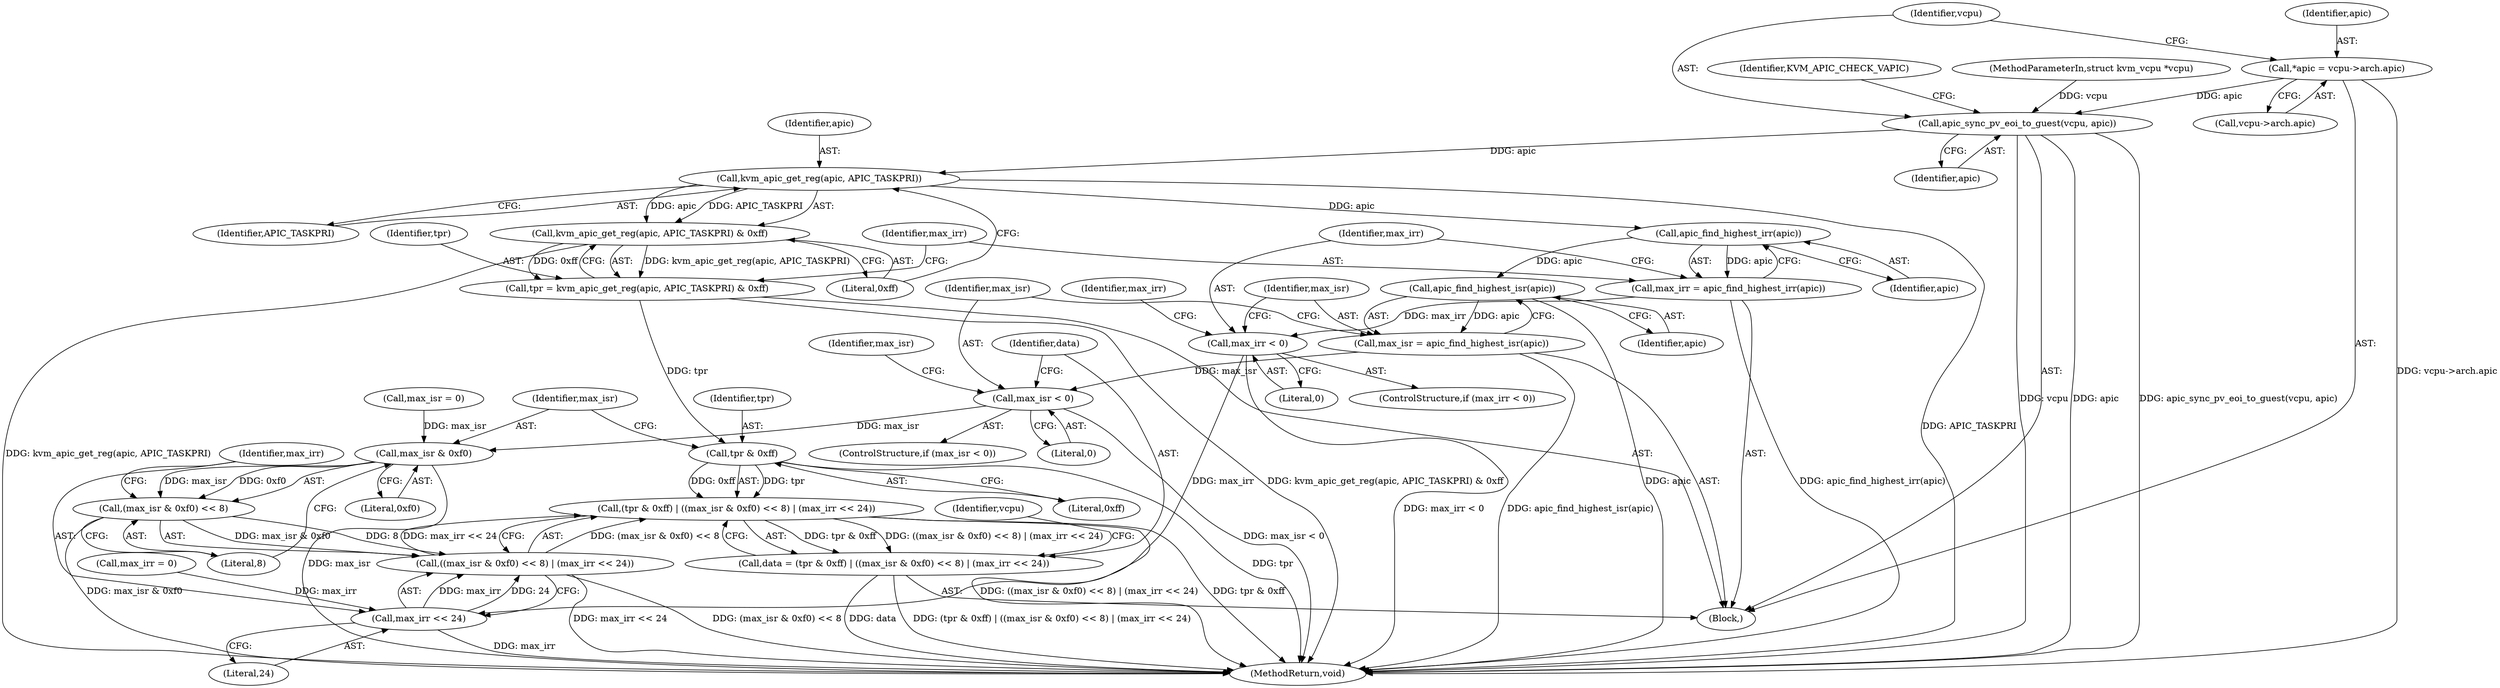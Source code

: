 digraph "0_linux_fda4e2e85589191b123d31cdc21fd33ee70f50fd_1@pointer" {
"1000108" [label="(Call,*apic = vcpu->arch.apic)"];
"1000115" [label="(Call,apic_sync_pv_eoi_to_guest(vcpu, apic))"];
"1000132" [label="(Call,kvm_apic_get_reg(apic, APIC_TASKPRI))"];
"1000131" [label="(Call,kvm_apic_get_reg(apic, APIC_TASKPRI) & 0xff)"];
"1000129" [label="(Call,tpr = kvm_apic_get_reg(apic, APIC_TASKPRI) & 0xff)"];
"1000161" [label="(Call,tpr & 0xff)"];
"1000160" [label="(Call,(tpr & 0xff) | ((max_isr & 0xf0) << 8) | (max_irr << 24))"];
"1000158" [label="(Call,data = (tpr & 0xff) | ((max_isr & 0xf0) << 8) | (max_irr << 24))"];
"1000138" [label="(Call,apic_find_highest_irr(apic))"];
"1000136" [label="(Call,max_irr = apic_find_highest_irr(apic))"];
"1000141" [label="(Call,max_irr < 0)"];
"1000170" [label="(Call,max_irr << 24)"];
"1000164" [label="(Call,((max_isr & 0xf0) << 8) | (max_irr << 24))"];
"1000149" [label="(Call,apic_find_highest_isr(apic))"];
"1000147" [label="(Call,max_isr = apic_find_highest_isr(apic))"];
"1000152" [label="(Call,max_isr < 0)"];
"1000166" [label="(Call,max_isr & 0xf0)"];
"1000165" [label="(Call,(max_isr & 0xf0) << 8)"];
"1000139" [label="(Identifier,apic)"];
"1000166" [label="(Call,max_isr & 0xf0)"];
"1000175" [label="(Identifier,vcpu)"];
"1000151" [label="(ControlStructure,if (max_isr < 0))"];
"1000137" [label="(Identifier,max_irr)"];
"1000130" [label="(Identifier,tpr)"];
"1000167" [label="(Identifier,max_isr)"];
"1000143" [label="(Literal,0)"];
"1000155" [label="(Call,max_isr = 0)"];
"1000117" [label="(Identifier,apic)"];
"1000109" [label="(Identifier,apic)"];
"1000141" [label="(Call,max_irr < 0)"];
"1000140" [label="(ControlStructure,if (max_irr < 0))"];
"1000171" [label="(Identifier,max_irr)"];
"1000165" [label="(Call,(max_isr & 0xf0) << 8)"];
"1000110" [label="(Call,vcpu->arch.apic)"];
"1000189" [label="(MethodReturn,void)"];
"1000161" [label="(Call,tpr & 0xff)"];
"1000142" [label="(Identifier,max_irr)"];
"1000164" [label="(Call,((max_isr & 0xf0) << 8) | (max_irr << 24))"];
"1000101" [label="(MethodParameterIn,struct kvm_vcpu *vcpu)"];
"1000156" [label="(Identifier,max_isr)"];
"1000136" [label="(Call,max_irr = apic_find_highest_irr(apic))"];
"1000138" [label="(Call,apic_find_highest_irr(apic))"];
"1000160" [label="(Call,(tpr & 0xff) | ((max_isr & 0xf0) << 8) | (max_irr << 24))"];
"1000135" [label="(Literal,0xff)"];
"1000108" [label="(Call,*apic = vcpu->arch.apic)"];
"1000148" [label="(Identifier,max_isr)"];
"1000147" [label="(Call,max_isr = apic_find_highest_isr(apic))"];
"1000169" [label="(Literal,8)"];
"1000129" [label="(Call,tpr = kvm_apic_get_reg(apic, APIC_TASKPRI) & 0xff)"];
"1000153" [label="(Identifier,max_isr)"];
"1000133" [label="(Identifier,apic)"];
"1000131" [label="(Call,kvm_apic_get_reg(apic, APIC_TASKPRI) & 0xff)"];
"1000159" [label="(Identifier,data)"];
"1000162" [label="(Identifier,tpr)"];
"1000168" [label="(Literal,0xf0)"];
"1000163" [label="(Literal,0xff)"];
"1000102" [label="(Block,)"];
"1000149" [label="(Call,apic_find_highest_isr(apic))"];
"1000116" [label="(Identifier,vcpu)"];
"1000115" [label="(Call,apic_sync_pv_eoi_to_guest(vcpu, apic))"];
"1000154" [label="(Literal,0)"];
"1000134" [label="(Identifier,APIC_TASKPRI)"];
"1000132" [label="(Call,kvm_apic_get_reg(apic, APIC_TASKPRI))"];
"1000170" [label="(Call,max_irr << 24)"];
"1000152" [label="(Call,max_isr < 0)"];
"1000145" [label="(Identifier,max_irr)"];
"1000150" [label="(Identifier,apic)"];
"1000158" [label="(Call,data = (tpr & 0xff) | ((max_isr & 0xf0) << 8) | (max_irr << 24))"];
"1000172" [label="(Literal,24)"];
"1000121" [label="(Identifier,KVM_APIC_CHECK_VAPIC)"];
"1000144" [label="(Call,max_irr = 0)"];
"1000108" -> "1000102"  [label="AST: "];
"1000108" -> "1000110"  [label="CFG: "];
"1000109" -> "1000108"  [label="AST: "];
"1000110" -> "1000108"  [label="AST: "];
"1000116" -> "1000108"  [label="CFG: "];
"1000108" -> "1000189"  [label="DDG: vcpu->arch.apic"];
"1000108" -> "1000115"  [label="DDG: apic"];
"1000115" -> "1000102"  [label="AST: "];
"1000115" -> "1000117"  [label="CFG: "];
"1000116" -> "1000115"  [label="AST: "];
"1000117" -> "1000115"  [label="AST: "];
"1000121" -> "1000115"  [label="CFG: "];
"1000115" -> "1000189"  [label="DDG: apic"];
"1000115" -> "1000189"  [label="DDG: apic_sync_pv_eoi_to_guest(vcpu, apic)"];
"1000115" -> "1000189"  [label="DDG: vcpu"];
"1000101" -> "1000115"  [label="DDG: vcpu"];
"1000115" -> "1000132"  [label="DDG: apic"];
"1000132" -> "1000131"  [label="AST: "];
"1000132" -> "1000134"  [label="CFG: "];
"1000133" -> "1000132"  [label="AST: "];
"1000134" -> "1000132"  [label="AST: "];
"1000135" -> "1000132"  [label="CFG: "];
"1000132" -> "1000189"  [label="DDG: APIC_TASKPRI"];
"1000132" -> "1000131"  [label="DDG: apic"];
"1000132" -> "1000131"  [label="DDG: APIC_TASKPRI"];
"1000132" -> "1000138"  [label="DDG: apic"];
"1000131" -> "1000129"  [label="AST: "];
"1000131" -> "1000135"  [label="CFG: "];
"1000135" -> "1000131"  [label="AST: "];
"1000129" -> "1000131"  [label="CFG: "];
"1000131" -> "1000189"  [label="DDG: kvm_apic_get_reg(apic, APIC_TASKPRI)"];
"1000131" -> "1000129"  [label="DDG: kvm_apic_get_reg(apic, APIC_TASKPRI)"];
"1000131" -> "1000129"  [label="DDG: 0xff"];
"1000129" -> "1000102"  [label="AST: "];
"1000130" -> "1000129"  [label="AST: "];
"1000137" -> "1000129"  [label="CFG: "];
"1000129" -> "1000189"  [label="DDG: kvm_apic_get_reg(apic, APIC_TASKPRI) & 0xff"];
"1000129" -> "1000161"  [label="DDG: tpr"];
"1000161" -> "1000160"  [label="AST: "];
"1000161" -> "1000163"  [label="CFG: "];
"1000162" -> "1000161"  [label="AST: "];
"1000163" -> "1000161"  [label="AST: "];
"1000167" -> "1000161"  [label="CFG: "];
"1000161" -> "1000189"  [label="DDG: tpr"];
"1000161" -> "1000160"  [label="DDG: tpr"];
"1000161" -> "1000160"  [label="DDG: 0xff"];
"1000160" -> "1000158"  [label="AST: "];
"1000160" -> "1000164"  [label="CFG: "];
"1000164" -> "1000160"  [label="AST: "];
"1000158" -> "1000160"  [label="CFG: "];
"1000160" -> "1000189"  [label="DDG: ((max_isr & 0xf0) << 8) | (max_irr << 24)"];
"1000160" -> "1000189"  [label="DDG: tpr & 0xff"];
"1000160" -> "1000158"  [label="DDG: tpr & 0xff"];
"1000160" -> "1000158"  [label="DDG: ((max_isr & 0xf0) << 8) | (max_irr << 24)"];
"1000164" -> "1000160"  [label="DDG: (max_isr & 0xf0) << 8"];
"1000164" -> "1000160"  [label="DDG: max_irr << 24"];
"1000158" -> "1000102"  [label="AST: "];
"1000159" -> "1000158"  [label="AST: "];
"1000175" -> "1000158"  [label="CFG: "];
"1000158" -> "1000189"  [label="DDG: (tpr & 0xff) | ((max_isr & 0xf0) << 8) | (max_irr << 24)"];
"1000158" -> "1000189"  [label="DDG: data"];
"1000138" -> "1000136"  [label="AST: "];
"1000138" -> "1000139"  [label="CFG: "];
"1000139" -> "1000138"  [label="AST: "];
"1000136" -> "1000138"  [label="CFG: "];
"1000138" -> "1000136"  [label="DDG: apic"];
"1000138" -> "1000149"  [label="DDG: apic"];
"1000136" -> "1000102"  [label="AST: "];
"1000137" -> "1000136"  [label="AST: "];
"1000142" -> "1000136"  [label="CFG: "];
"1000136" -> "1000189"  [label="DDG: apic_find_highest_irr(apic)"];
"1000136" -> "1000141"  [label="DDG: max_irr"];
"1000141" -> "1000140"  [label="AST: "];
"1000141" -> "1000143"  [label="CFG: "];
"1000142" -> "1000141"  [label="AST: "];
"1000143" -> "1000141"  [label="AST: "];
"1000145" -> "1000141"  [label="CFG: "];
"1000148" -> "1000141"  [label="CFG: "];
"1000141" -> "1000189"  [label="DDG: max_irr < 0"];
"1000141" -> "1000170"  [label="DDG: max_irr"];
"1000170" -> "1000164"  [label="AST: "];
"1000170" -> "1000172"  [label="CFG: "];
"1000171" -> "1000170"  [label="AST: "];
"1000172" -> "1000170"  [label="AST: "];
"1000164" -> "1000170"  [label="CFG: "];
"1000170" -> "1000189"  [label="DDG: max_irr"];
"1000170" -> "1000164"  [label="DDG: max_irr"];
"1000170" -> "1000164"  [label="DDG: 24"];
"1000144" -> "1000170"  [label="DDG: max_irr"];
"1000165" -> "1000164"  [label="AST: "];
"1000164" -> "1000189"  [label="DDG: max_irr << 24"];
"1000164" -> "1000189"  [label="DDG: (max_isr & 0xf0) << 8"];
"1000165" -> "1000164"  [label="DDG: max_isr & 0xf0"];
"1000165" -> "1000164"  [label="DDG: 8"];
"1000149" -> "1000147"  [label="AST: "];
"1000149" -> "1000150"  [label="CFG: "];
"1000150" -> "1000149"  [label="AST: "];
"1000147" -> "1000149"  [label="CFG: "];
"1000149" -> "1000189"  [label="DDG: apic"];
"1000149" -> "1000147"  [label="DDG: apic"];
"1000147" -> "1000102"  [label="AST: "];
"1000148" -> "1000147"  [label="AST: "];
"1000153" -> "1000147"  [label="CFG: "];
"1000147" -> "1000189"  [label="DDG: apic_find_highest_isr(apic)"];
"1000147" -> "1000152"  [label="DDG: max_isr"];
"1000152" -> "1000151"  [label="AST: "];
"1000152" -> "1000154"  [label="CFG: "];
"1000153" -> "1000152"  [label="AST: "];
"1000154" -> "1000152"  [label="AST: "];
"1000156" -> "1000152"  [label="CFG: "];
"1000159" -> "1000152"  [label="CFG: "];
"1000152" -> "1000189"  [label="DDG: max_isr < 0"];
"1000152" -> "1000166"  [label="DDG: max_isr"];
"1000166" -> "1000165"  [label="AST: "];
"1000166" -> "1000168"  [label="CFG: "];
"1000167" -> "1000166"  [label="AST: "];
"1000168" -> "1000166"  [label="AST: "];
"1000169" -> "1000166"  [label="CFG: "];
"1000166" -> "1000189"  [label="DDG: max_isr"];
"1000166" -> "1000165"  [label="DDG: max_isr"];
"1000166" -> "1000165"  [label="DDG: 0xf0"];
"1000155" -> "1000166"  [label="DDG: max_isr"];
"1000165" -> "1000169"  [label="CFG: "];
"1000169" -> "1000165"  [label="AST: "];
"1000171" -> "1000165"  [label="CFG: "];
"1000165" -> "1000189"  [label="DDG: max_isr & 0xf0"];
}
